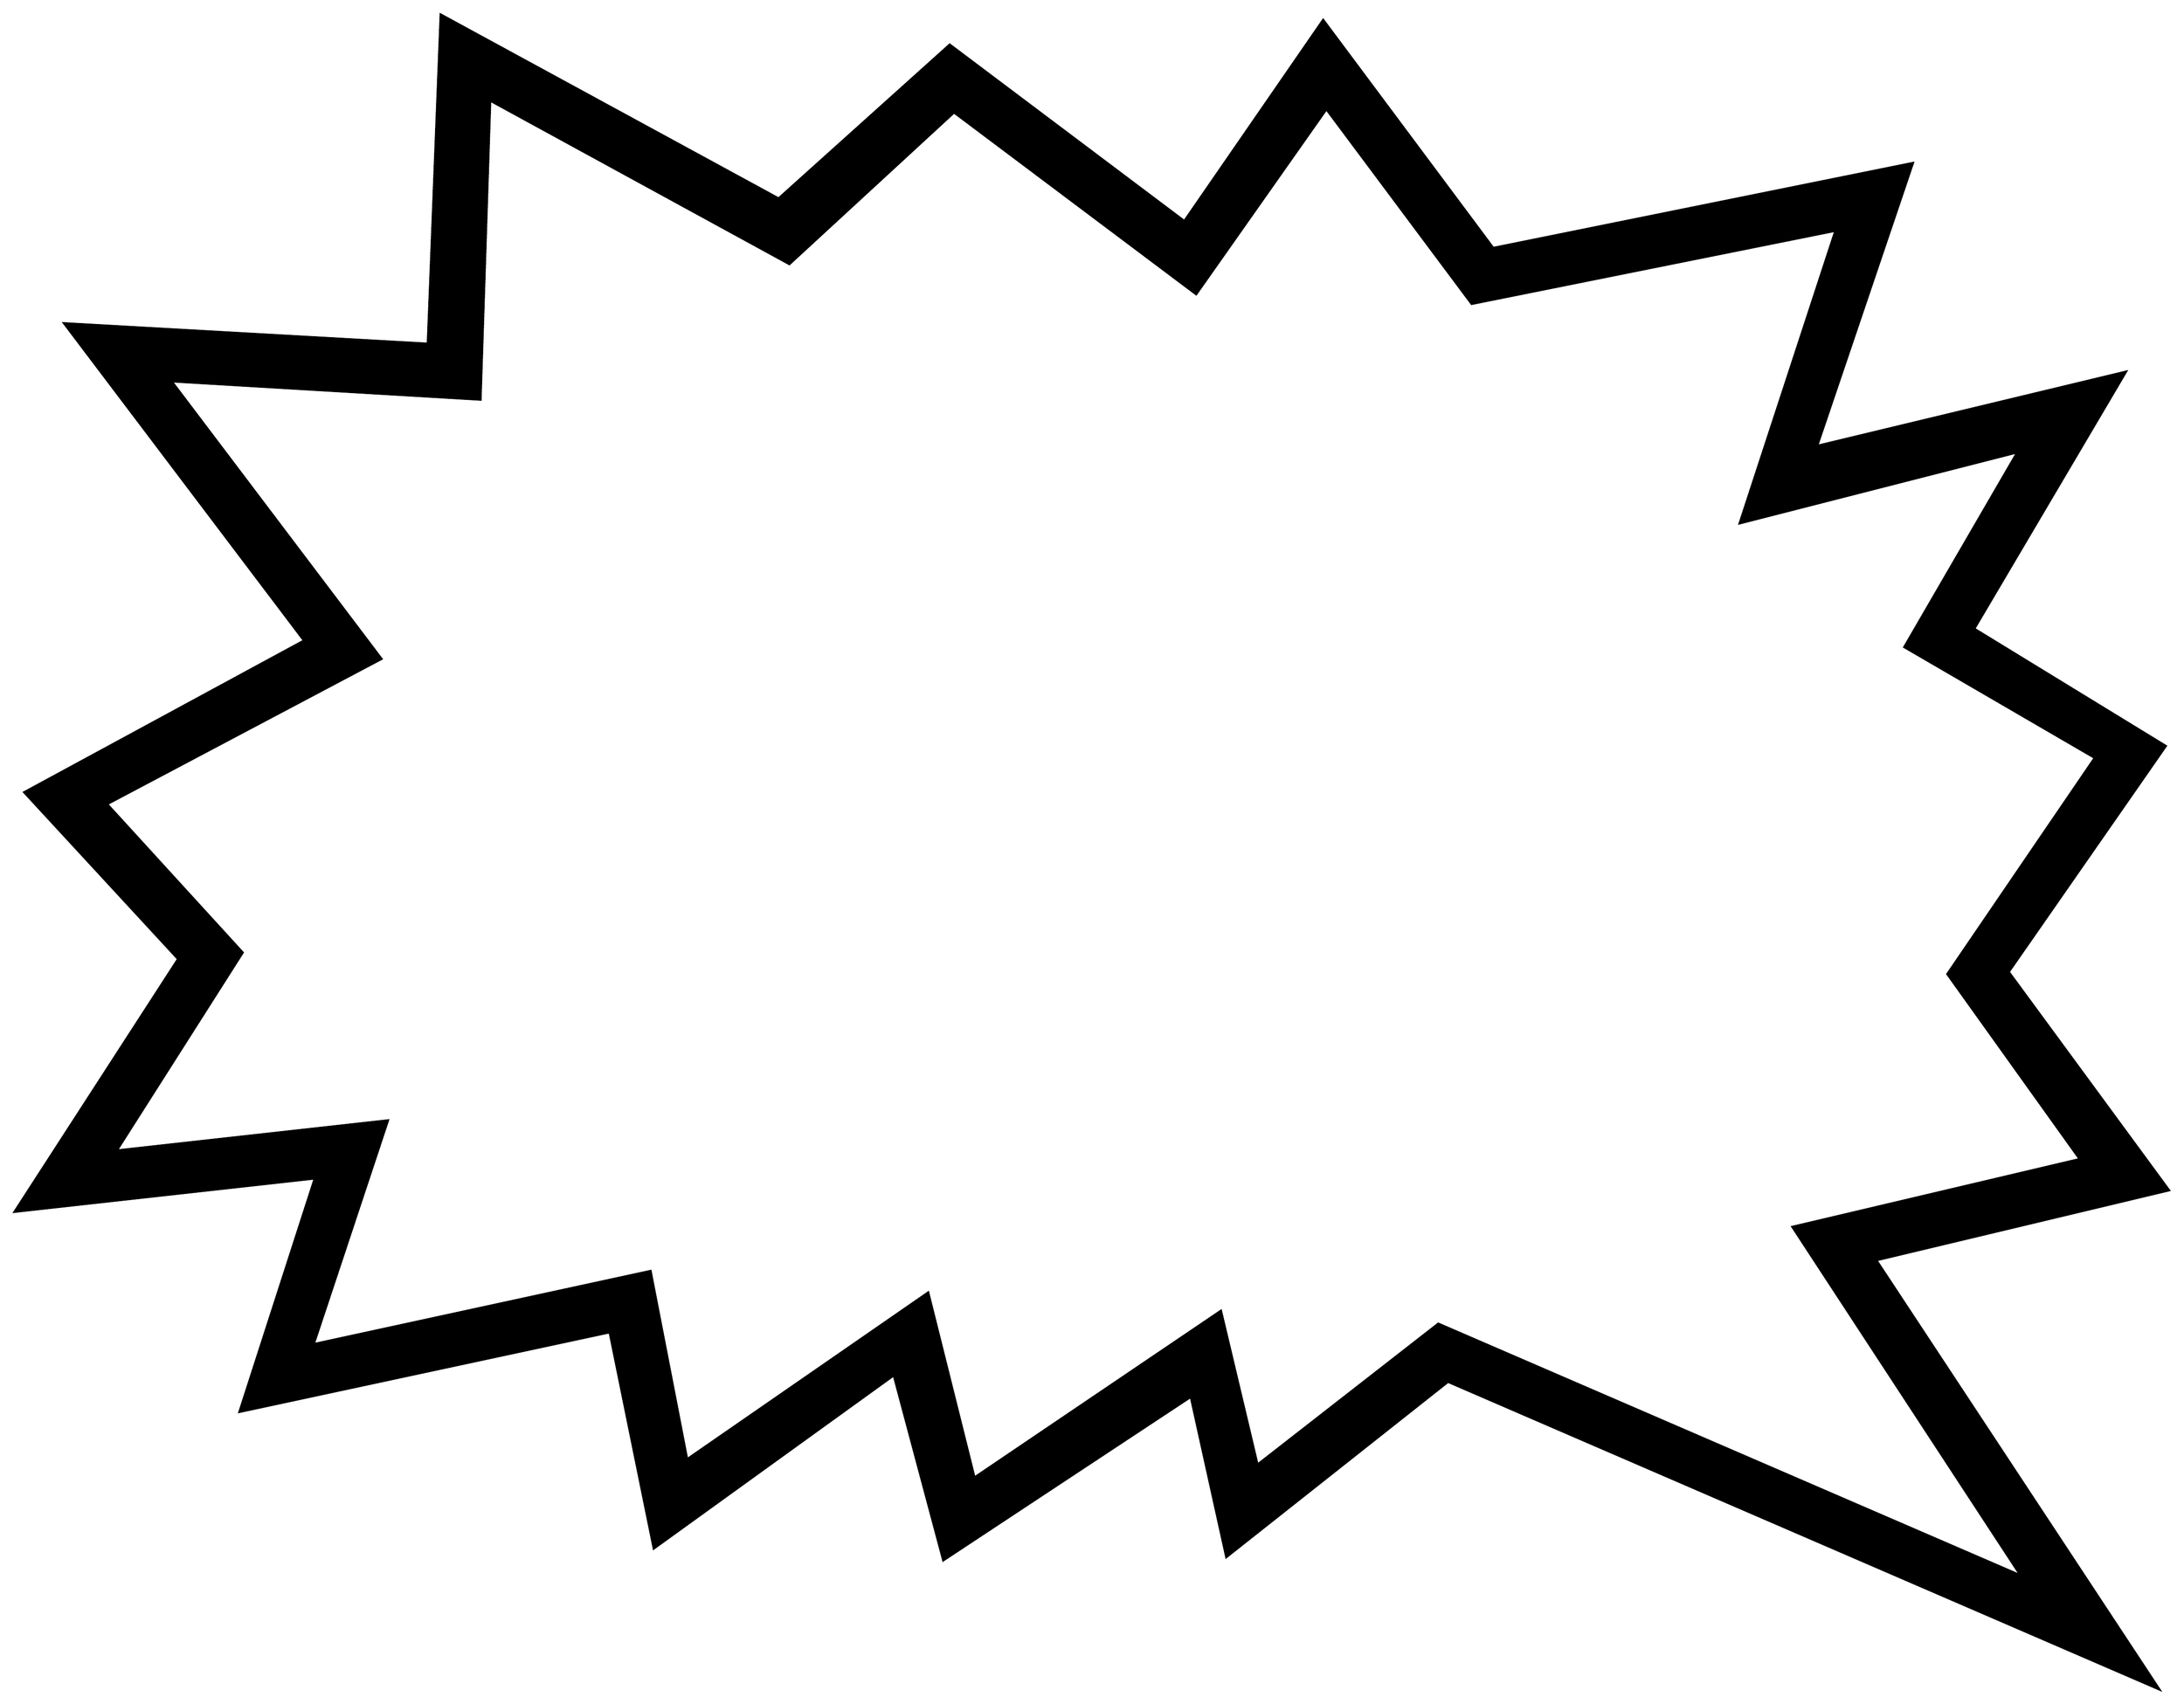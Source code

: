 


\begin{tikzpicture}[y=0.80pt, x=0.80pt, yscale=-1.0, xscale=1.0, inner sep=0pt, outer sep=0pt]
\begin{scope}[shift={(100.0,1784.0)},nonzero rule]
  \path[draw=.,fill=.,line width=1.600pt] (2025.0,-346.0) --
    (1753.0,-281.0) -- (2016.0,118.0) -- (1355.0,-168.0) --
    (1149.0,-5.0) -- (1116.0,-154.0) -- (886.0,-2.0) --
    (840.0,-174.0) -- (617.0,-13.0) -- (576.0,-214.0) --
    (232.0,-140.0) -- (302.0,-357.0) -- (23.0,-326.0) --
    (175.0,-561.0) -- (32.0,-716.0) -- (292.0,-857.0) --
    (69.0,-1152.0) -- (407.0,-1133.0) -- (419.0,-1439.0) --
    (733.0,-1268.0) -- (892.0,-1411.0) -- (1110.0,-1247.0) --
    (1239.0,-1434.0) -- (1397.0,-1222.0) -- (1787.0,-1301.0) --
    (1698.0,-1038.0) -- (1985.0,-1107.0) -- (1844.0,-868.0) --
    (2022.0,-759.0) -- (1876.0,-549.0) -- (2025.0,-346.0) --
    cycle(1956.0,-748.0) -- (1779.0,-851.0) -- (1884.0,-1032.0)
    -- (1626.0,-966.0) -- (1715.0,-1238.0) -- (1377.0,-1170.0)
    -- (1242.0,-1351.0) -- (1121.0,-1179.0) -- (896.0,-1348.0)
    -- (743.0,-1207.0) -- (465.0,-1359.0) -- (456.0,-1081.0) --
    (169.0,-1098.0) -- (364.0,-840.0) -- (109.0,-705.0) --
    (235.0,-567.0) -- (118.0,-383.0) -- (370.0,-411.0) --
    (301.0,-203.0) -- (614.0,-271.0) -- (648.0,-96.0) --
    (872.0,-251.0) -- (915.0,-79.0) -- (1144.0,-234.0) --
    (1178.0,-91.0) -- (1346.0,-222.0) -- (1887.0,12.0) --
    (1675.0,-312.0) -- (1942.0,-375.0) -- (1819.0,-547.0) --
    (1956.0,-748.0) -- cycle;
\end{scope}

\end{tikzpicture}

